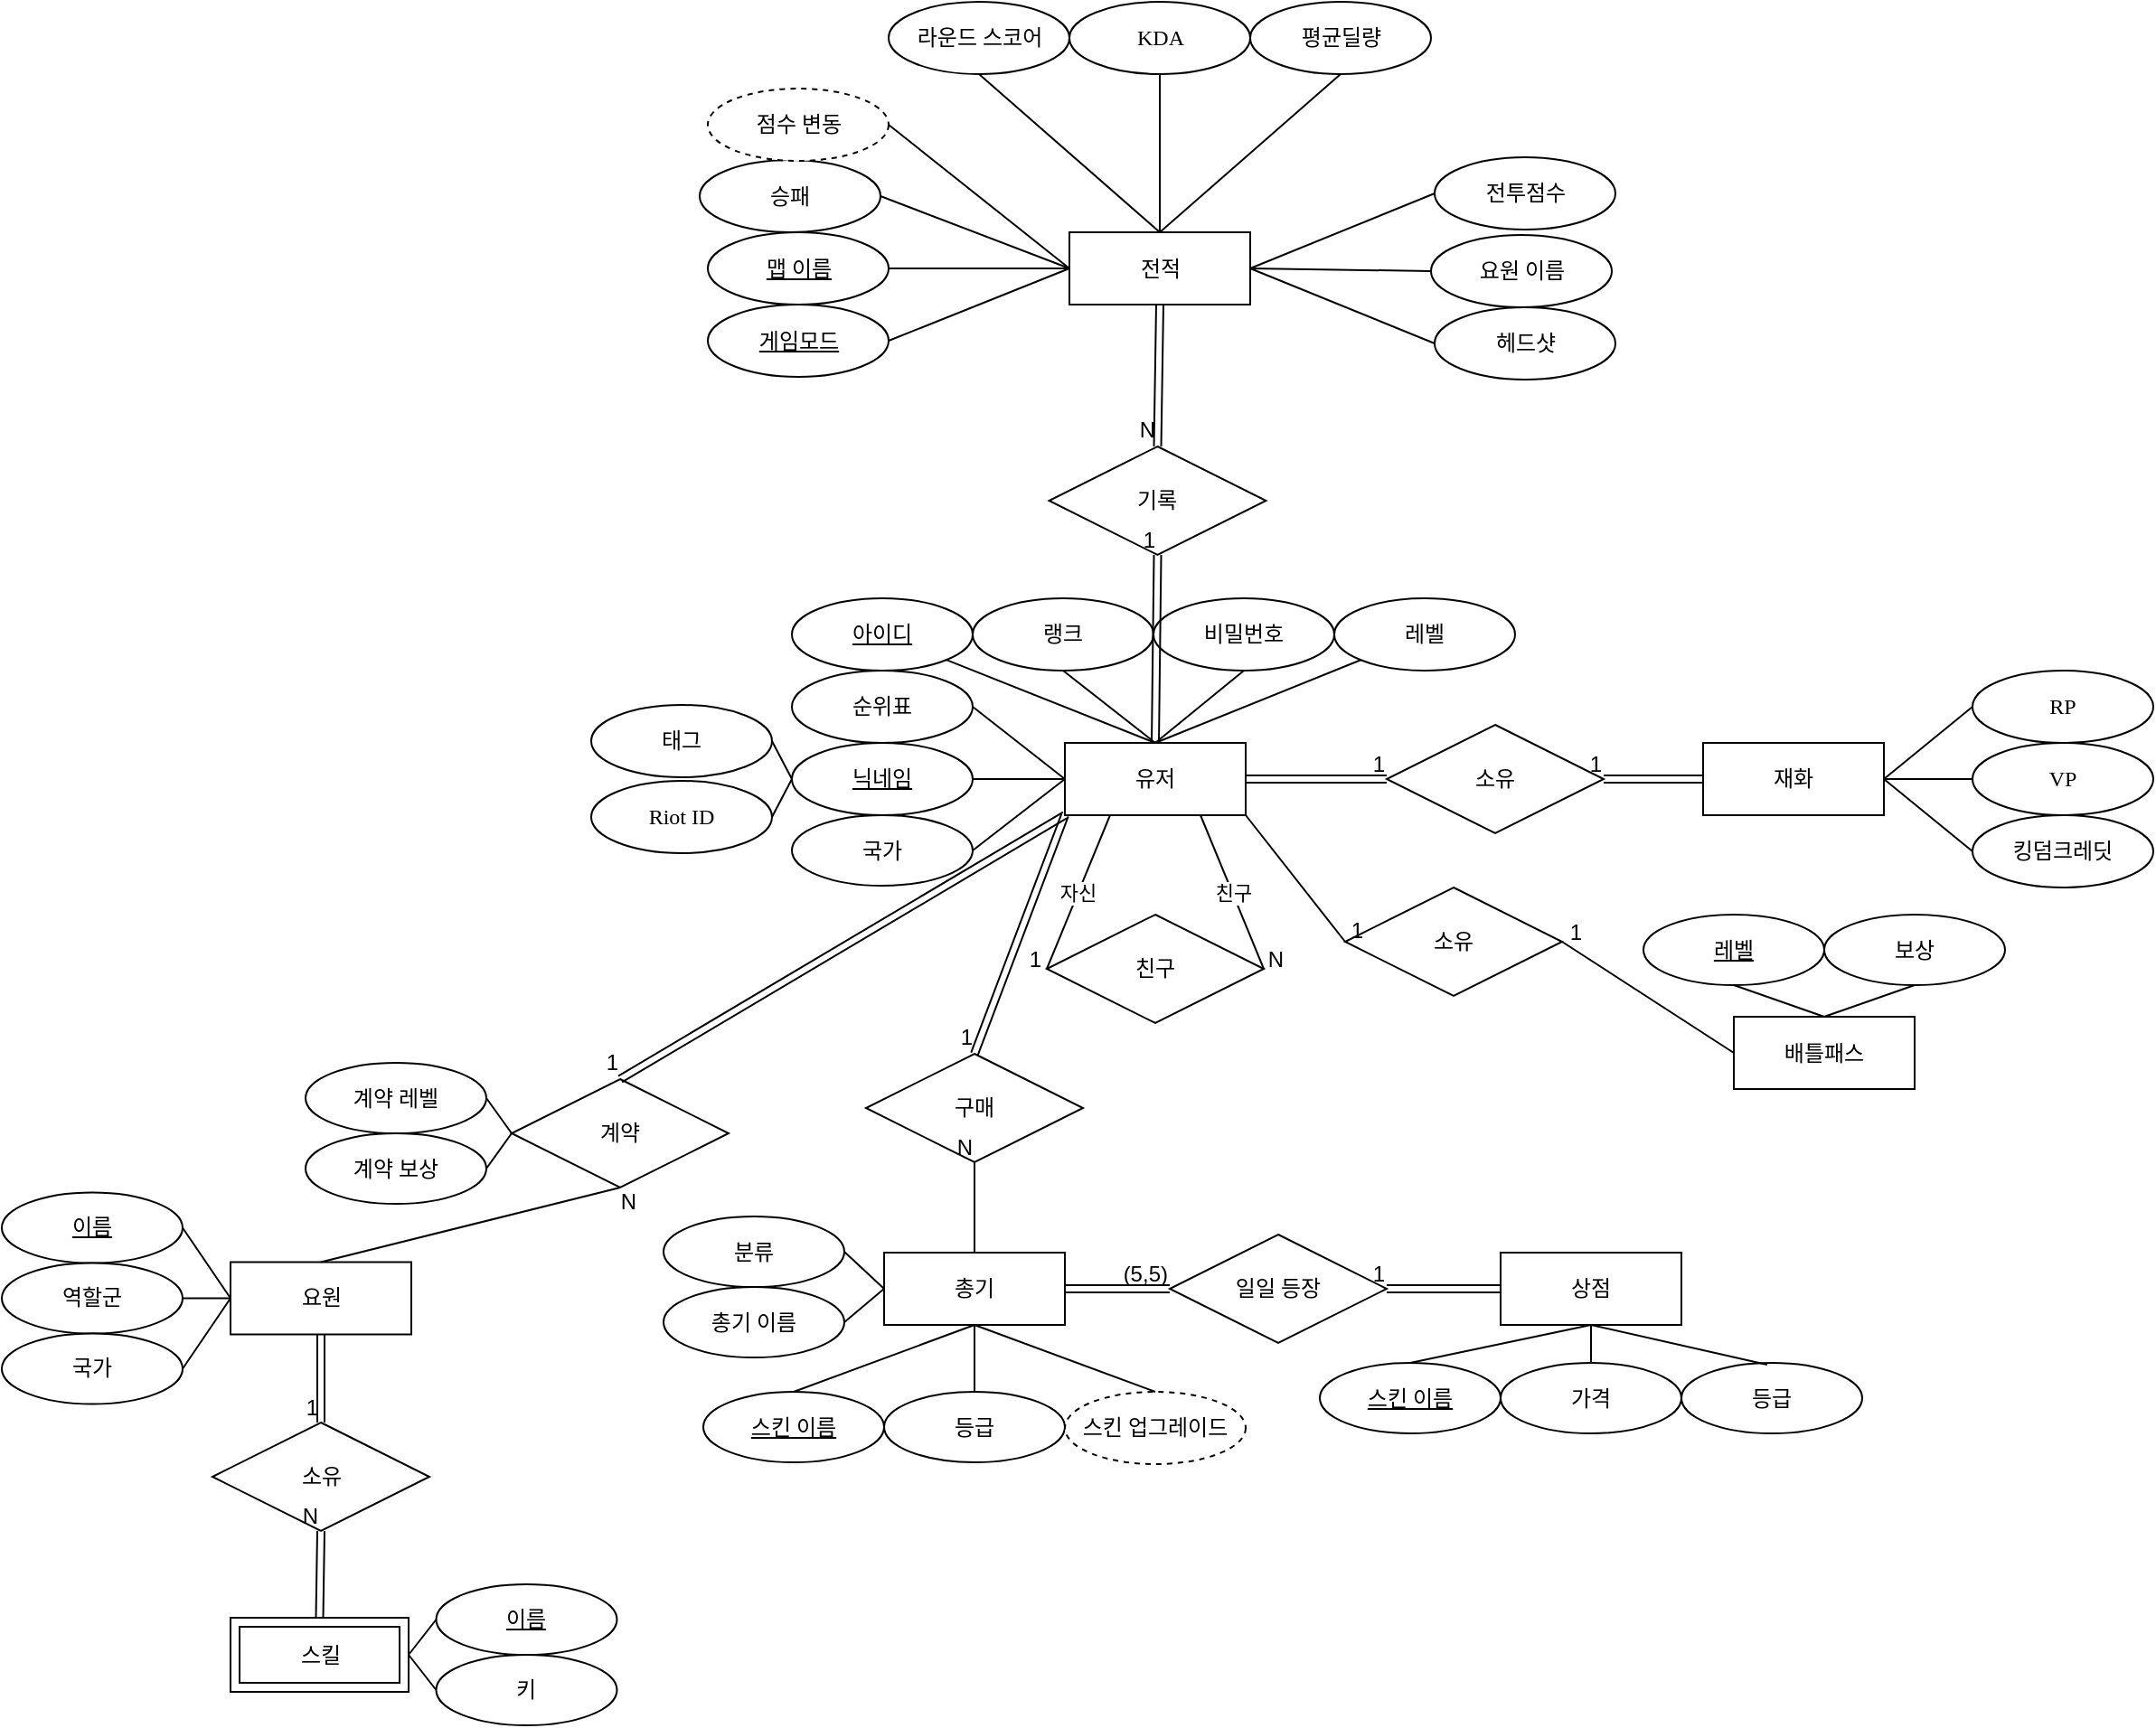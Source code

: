 <mxfile version="22.1.2" type="device">
  <diagram name="페이지-1" id="zk05ZA-Zpk7I3EBPABIb">
    <mxGraphModel dx="3019" dy="1814" grid="0" gridSize="10" guides="1" tooltips="1" connect="1" arrows="1" fold="1" page="0" pageScale="1" pageWidth="827" pageHeight="1169" math="0" shadow="0">
      <root>
        <mxCell id="0" />
        <mxCell id="1" parent="0" />
        <mxCell id="zfU9MCePH3HxPhG9rOXk-5" value="유저" style="whiteSpace=wrap;html=1;align=center;fontFamily=Lucida Console;" parent="1" vertex="1">
          <mxGeometry x="82" y="-219" width="100" height="40" as="geometry" />
        </mxCell>
        <mxCell id="zfU9MCePH3HxPhG9rOXk-11" value="아이디" style="ellipse;whiteSpace=wrap;html=1;align=center;fontFamily=Lucida Console;fontStyle=4" parent="1" vertex="1">
          <mxGeometry x="-69" y="-299" width="100" height="40" as="geometry" />
        </mxCell>
        <mxCell id="zfU9MCePH3HxPhG9rOXk-12" value="랭크" style="ellipse;whiteSpace=wrap;html=1;align=center;fontFamily=Lucida Console;" parent="1" vertex="1">
          <mxGeometry x="31" y="-299" width="100" height="40" as="geometry" />
        </mxCell>
        <mxCell id="zfU9MCePH3HxPhG9rOXk-13" value="비밀번호" style="ellipse;whiteSpace=wrap;html=1;align=center;fontFamily=Lucida Console;" parent="1" vertex="1">
          <mxGeometry x="131" y="-299" width="100" height="40" as="geometry" />
        </mxCell>
        <mxCell id="zfU9MCePH3HxPhG9rOXk-14" value="국가" style="ellipse;whiteSpace=wrap;html=1;align=center;fontFamily=Lucida Console;" parent="1" vertex="1">
          <mxGeometry x="-69" y="-179" width="100" height="39" as="geometry" />
        </mxCell>
        <mxCell id="zfU9MCePH3HxPhG9rOXk-15" value="태그" style="ellipse;whiteSpace=wrap;html=1;align=center;fontFamily=Lucida Console;" parent="1" vertex="1">
          <mxGeometry x="-180" y="-240" width="100" height="40" as="geometry" />
        </mxCell>
        <mxCell id="zfU9MCePH3HxPhG9rOXk-16" value="" style="endArrow=none;html=1;rounded=0;exitX=1;exitY=0.5;exitDx=0;exitDy=0;fontFamily=Lucida Console;entryX=0;entryY=0.5;entryDx=0;entryDy=0;" parent="1" source="zfU9MCePH3HxPhG9rOXk-15" target="jXAkW_2xVDJ44Bb2fnIR-35" edge="1">
          <mxGeometry relative="1" as="geometry">
            <mxPoint x="-242" y="-6" as="sourcePoint" />
            <mxPoint x="-69" y="-199" as="targetPoint" />
          </mxGeometry>
        </mxCell>
        <mxCell id="zfU9MCePH3HxPhG9rOXk-17" value="" style="endArrow=none;html=1;rounded=0;entryX=0;entryY=0.5;entryDx=0;entryDy=0;exitX=1;exitY=0.5;exitDx=0;exitDy=0;fontFamily=Lucida Console;" parent="1" source="zfU9MCePH3HxPhG9rOXk-36" target="jXAkW_2xVDJ44Bb2fnIR-35" edge="1">
          <mxGeometry relative="1" as="geometry">
            <mxPoint x="-179" y="-111" as="sourcePoint" />
            <mxPoint x="-69" y="-199" as="targetPoint" />
          </mxGeometry>
        </mxCell>
        <mxCell id="zfU9MCePH3HxPhG9rOXk-18" value="" style="endArrow=none;html=1;rounded=0;entryX=0.5;entryY=0;entryDx=0;entryDy=0;fontFamily=Lucida Console;" parent="1" source="zfU9MCePH3HxPhG9rOXk-11" target="zfU9MCePH3HxPhG9rOXk-5" edge="1">
          <mxGeometry relative="1" as="geometry">
            <mxPoint x="-51" y="-206" as="sourcePoint" />
            <mxPoint x="151" y="-171" as="targetPoint" />
          </mxGeometry>
        </mxCell>
        <mxCell id="zfU9MCePH3HxPhG9rOXk-19" value="" style="endArrow=none;html=1;rounded=0;exitX=0.5;exitY=0;exitDx=0;exitDy=0;fontFamily=Lucida Console;entryX=0.5;entryY=1;entryDx=0;entryDy=0;" parent="1" source="zfU9MCePH3HxPhG9rOXk-5" target="zfU9MCePH3HxPhG9rOXk-12" edge="1">
          <mxGeometry relative="1" as="geometry">
            <mxPoint x="-41" y="-196" as="sourcePoint" />
            <mxPoint x="161" y="-161" as="targetPoint" />
          </mxGeometry>
        </mxCell>
        <mxCell id="zfU9MCePH3HxPhG9rOXk-20" value="" style="endArrow=none;html=1;rounded=0;entryX=0.5;entryY=1;entryDx=0;entryDy=0;exitX=0.5;exitY=0;exitDx=0;exitDy=0;fontFamily=Lucida Console;" parent="1" source="zfU9MCePH3HxPhG9rOXk-5" target="zfU9MCePH3HxPhG9rOXk-13" edge="1">
          <mxGeometry relative="1" as="geometry">
            <mxPoint x="141" y="-181" as="sourcePoint" />
            <mxPoint x="241" y="-216" as="targetPoint" />
          </mxGeometry>
        </mxCell>
        <mxCell id="zfU9MCePH3HxPhG9rOXk-21" value="" style="endArrow=none;html=1;rounded=0;entryX=1;entryY=0.5;entryDx=0;entryDy=0;exitX=0;exitY=0.5;exitDx=0;exitDy=0;fontFamily=Lucida Console;" parent="1" source="zfU9MCePH3HxPhG9rOXk-5" target="zfU9MCePH3HxPhG9rOXk-14" edge="1">
          <mxGeometry relative="1" as="geometry">
            <mxPoint x="141" y="-181" as="sourcePoint" />
            <mxPoint x="341" y="-216" as="targetPoint" />
          </mxGeometry>
        </mxCell>
        <mxCell id="zfU9MCePH3HxPhG9rOXk-22" value="순위표" style="ellipse;whiteSpace=wrap;html=1;align=center;fontFamily=Lucida Console;" parent="1" vertex="1">
          <mxGeometry x="-69" y="-259" width="100" height="40" as="geometry" />
        </mxCell>
        <mxCell id="zfU9MCePH3HxPhG9rOXk-23" value="" style="endArrow=none;html=1;rounded=0;entryX=0;entryY=0.5;entryDx=0;entryDy=0;exitX=1;exitY=0.5;exitDx=0;exitDy=0;fontFamily=Lucida Console;" parent="1" source="zfU9MCePH3HxPhG9rOXk-22" target="zfU9MCePH3HxPhG9rOXk-5" edge="1">
          <mxGeometry relative="1" as="geometry">
            <mxPoint x="-61" y="-216" as="sourcePoint" />
            <mxPoint x="141" y="-181" as="targetPoint" />
          </mxGeometry>
        </mxCell>
        <mxCell id="zfU9MCePH3HxPhG9rOXk-24" value="상점" style="whiteSpace=wrap;html=1;align=center;fontFamily=Lucida Console;" parent="1" vertex="1">
          <mxGeometry x="323" y="63" width="100" height="40" as="geometry" />
        </mxCell>
        <mxCell id="zfU9MCePH3HxPhG9rOXk-29" value="전적" style="whiteSpace=wrap;html=1;align=center;fontFamily=Lucida Console;" parent="1" vertex="1">
          <mxGeometry x="84.5" y="-501.5" width="100" height="40" as="geometry" />
        </mxCell>
        <mxCell id="zfU9MCePH3HxPhG9rOXk-36" value="Riot ID" style="ellipse;whiteSpace=wrap;html=1;align=center;fontFamily=Lucida Console;" parent="1" vertex="1">
          <mxGeometry x="-180" y="-198" width="100" height="40" as="geometry" />
        </mxCell>
        <mxCell id="zfU9MCePH3HxPhG9rOXk-67" value="" style="endArrow=none;html=1;rounded=0;fontFamily=Lucida Console;exitX=1;exitY=0.5;exitDx=0;exitDy=0;entryX=0;entryY=0.5;entryDx=0;entryDy=0;" parent="1" source="zfU9MCePH3HxPhG9rOXk-71" target="zfU9MCePH3HxPhG9rOXk-93" edge="1">
          <mxGeometry relative="1" as="geometry">
            <mxPoint x="-17" y="157" as="sourcePoint" />
            <mxPoint x="29" y="77" as="targetPoint" />
          </mxGeometry>
        </mxCell>
        <mxCell id="zfU9MCePH3HxPhG9rOXk-69" value="" style="endArrow=none;html=1;rounded=0;fontFamily=Lucida Console;exitX=0.5;exitY=0;exitDx=0;exitDy=0;entryX=0.5;entryY=1;entryDx=0;entryDy=0;" parent="1" source="jXAkW_2xVDJ44Bb2fnIR-57" target="zfU9MCePH3HxPhG9rOXk-93" edge="1">
          <mxGeometry relative="1" as="geometry">
            <mxPoint x="132" y="116.0" as="sourcePoint" />
            <mxPoint x="41" y="78" as="targetPoint" />
          </mxGeometry>
        </mxCell>
        <mxCell id="zfU9MCePH3HxPhG9rOXk-71" value="총기 이름" style="ellipse;whiteSpace=wrap;html=1;align=center;fontFamily=Lucida Console;" parent="1" vertex="1">
          <mxGeometry x="-140" y="82" width="100" height="39" as="geometry" />
        </mxCell>
        <mxCell id="zfU9MCePH3HxPhG9rOXk-77" value="분류" style="ellipse;whiteSpace=wrap;html=1;align=center;fontFamily=Lucida Console;" parent="1" vertex="1">
          <mxGeometry x="-140" y="43" width="100" height="39" as="geometry" />
        </mxCell>
        <mxCell id="zfU9MCePH3HxPhG9rOXk-78" value="" style="endArrow=none;html=1;rounded=0;fontFamily=Lucida Console;exitX=1;exitY=0.5;exitDx=0;exitDy=0;entryX=0;entryY=0.5;entryDx=0;entryDy=0;" parent="1" source="zfU9MCePH3HxPhG9rOXk-77" target="zfU9MCePH3HxPhG9rOXk-93" edge="1">
          <mxGeometry relative="1" as="geometry">
            <mxPoint x="-7" y="168" as="sourcePoint" />
            <mxPoint x="15" y="81" as="targetPoint" />
          </mxGeometry>
        </mxCell>
        <mxCell id="zfU9MCePH3HxPhG9rOXk-79" value="이름" style="ellipse;whiteSpace=wrap;html=1;align=center;fontFamily=Lucida Console;fontStyle=4" parent="1" vertex="1">
          <mxGeometry x="-506" y="29.75" width="100" height="39" as="geometry" />
        </mxCell>
        <mxCell id="zfU9MCePH3HxPhG9rOXk-80" value="역할군" style="ellipse;whiteSpace=wrap;html=1;align=center;fontFamily=Lucida Console;" parent="1" vertex="1">
          <mxGeometry x="-506" y="68.75" width="100" height="39" as="geometry" />
        </mxCell>
        <mxCell id="zfU9MCePH3HxPhG9rOXk-82" value="국가" style="ellipse;whiteSpace=wrap;html=1;align=center;fontFamily=Lucida Console;" parent="1" vertex="1">
          <mxGeometry x="-506" y="107.75" width="100" height="39" as="geometry" />
        </mxCell>
        <mxCell id="zfU9MCePH3HxPhG9rOXk-84" value="계약 레벨" style="ellipse;whiteSpace=wrap;html=1;align=center;fontFamily=Lucida Console;" parent="1" vertex="1">
          <mxGeometry x="-338" y="-42" width="100" height="39" as="geometry" />
        </mxCell>
        <mxCell id="zfU9MCePH3HxPhG9rOXk-85" value="" style="endArrow=none;html=1;rounded=0;entryX=0;entryY=0.5;entryDx=0;entryDy=0;fontFamily=Lucida Console;exitX=1;exitY=0.5;exitDx=0;exitDy=0;" parent="1" source="zfU9MCePH3HxPhG9rOXk-79" target="zfU9MCePH3HxPhG9rOXk-91" edge="1">
          <mxGeometry relative="1" as="geometry">
            <mxPoint x="-319.5" y="80.25" as="sourcePoint" />
            <mxPoint x="-379.5" y="89.75" as="targetPoint" />
          </mxGeometry>
        </mxCell>
        <mxCell id="zfU9MCePH3HxPhG9rOXk-86" value="" style="endArrow=none;html=1;rounded=0;entryX=0;entryY=0.5;entryDx=0;entryDy=0;fontFamily=Lucida Console;exitX=1;exitY=0.5;exitDx=0;exitDy=0;" parent="1" source="zfU9MCePH3HxPhG9rOXk-80" target="zfU9MCePH3HxPhG9rOXk-91" edge="1">
          <mxGeometry relative="1" as="geometry">
            <mxPoint x="-399.5" y="50.25" as="sourcePoint" />
            <mxPoint x="-379.5" y="89.75" as="targetPoint" />
          </mxGeometry>
        </mxCell>
        <mxCell id="zfU9MCePH3HxPhG9rOXk-87" value="" style="endArrow=none;html=1;rounded=0;entryX=0;entryY=0.5;entryDx=0;entryDy=0;fontFamily=Lucida Console;exitX=1;exitY=0.5;exitDx=0;exitDy=0;" parent="1" source="zfU9MCePH3HxPhG9rOXk-82" target="zfU9MCePH3HxPhG9rOXk-91" edge="1">
          <mxGeometry relative="1" as="geometry">
            <mxPoint x="-399.5" y="89.25" as="sourcePoint" />
            <mxPoint x="-379.5" y="89.75" as="targetPoint" />
          </mxGeometry>
        </mxCell>
        <mxCell id="zfU9MCePH3HxPhG9rOXk-89" value="" style="endArrow=none;html=1;rounded=0;entryX=0;entryY=0.5;entryDx=0;entryDy=0;fontFamily=Lucida Console;exitX=1;exitY=0.5;exitDx=0;exitDy=0;" parent="1" source="zfU9MCePH3HxPhG9rOXk-84" target="jXAkW_2xVDJ44Bb2fnIR-77" edge="1">
          <mxGeometry relative="1" as="geometry">
            <mxPoint x="-399.5" y="170.25" as="sourcePoint" />
            <mxPoint x="-379.5" y="89.75" as="targetPoint" />
          </mxGeometry>
        </mxCell>
        <mxCell id="zfU9MCePH3HxPhG9rOXk-91" value="요원" style="whiteSpace=wrap;html=1;align=center;fontFamily=Lucida Console;" parent="1" vertex="1">
          <mxGeometry x="-379.5" y="68.25" width="100" height="40" as="geometry" />
        </mxCell>
        <mxCell id="zfU9MCePH3HxPhG9rOXk-93" value="총기" style="whiteSpace=wrap;html=1;align=center;fontFamily=Lucida Console;" parent="1" vertex="1">
          <mxGeometry x="-18" y="63" width="100" height="40" as="geometry" />
        </mxCell>
        <mxCell id="zfU9MCePH3HxPhG9rOXk-97" value="이름" style="ellipse;whiteSpace=wrap;html=1;align=center;fontFamily=Lucida Console;fontStyle=4" parent="1" vertex="1">
          <mxGeometry x="-265.75" y="246.5" width="100" height="39" as="geometry" />
        </mxCell>
        <mxCell id="zfU9MCePH3HxPhG9rOXk-98" value="" style="endArrow=none;html=1;rounded=0;exitX=0;exitY=0.5;exitDx=0;exitDy=0;entryX=1;entryY=0.5;entryDx=0;entryDy=0;fontFamily=Lucida Console;" parent="1" source="zfU9MCePH3HxPhG9rOXk-97" target="Xdp_IgrIVRiHIG9fT5Yi-2" edge="1">
          <mxGeometry relative="1" as="geometry">
            <mxPoint x="-245.31" y="-149.5" as="sourcePoint" />
            <mxPoint x="17.69" y="61.5" as="targetPoint" />
          </mxGeometry>
        </mxCell>
        <mxCell id="zfU9MCePH3HxPhG9rOXk-99" value="키" style="ellipse;whiteSpace=wrap;html=1;align=center;fontFamily=Lucida Console;" parent="1" vertex="1">
          <mxGeometry x="-265.75" y="285.5" width="100" height="39" as="geometry" />
        </mxCell>
        <mxCell id="zfU9MCePH3HxPhG9rOXk-100" value="" style="endArrow=none;html=1;rounded=0;exitX=0;exitY=0.5;exitDx=0;exitDy=0;entryX=1;entryY=0.5;entryDx=0;entryDy=0;fontFamily=Lucida Console;" parent="1" source="zfU9MCePH3HxPhG9rOXk-99" target="Xdp_IgrIVRiHIG9fT5Yi-2" edge="1">
          <mxGeometry relative="1" as="geometry">
            <mxPoint x="48.69" y="23.5" as="sourcePoint" />
            <mxPoint x="17.69" y="61.5" as="targetPoint" />
          </mxGeometry>
        </mxCell>
        <mxCell id="zfU9MCePH3HxPhG9rOXk-102" value="레벨" style="ellipse;whiteSpace=wrap;html=1;align=center;fontFamily=Lucida Console;" parent="1" vertex="1">
          <mxGeometry x="231" y="-299" width="100" height="40" as="geometry" />
        </mxCell>
        <mxCell id="zfU9MCePH3HxPhG9rOXk-103" value="" style="endArrow=none;html=1;rounded=0;entryX=0;entryY=1;entryDx=0;entryDy=0;exitX=0.5;exitY=0;exitDx=0;exitDy=0;fontFamily=Lucida Console;" parent="1" source="zfU9MCePH3HxPhG9rOXk-5" target="zfU9MCePH3HxPhG9rOXk-102" edge="1">
          <mxGeometry relative="1" as="geometry">
            <mxPoint x="141" y="-181" as="sourcePoint" />
            <mxPoint x="441" y="-216" as="targetPoint" />
          </mxGeometry>
        </mxCell>
        <mxCell id="Xdp_IgrIVRiHIG9fT5Yi-2" value="스킬" style="shape=ext;margin=3;double=1;whiteSpace=wrap;html=1;align=center;fontFamily=Lucida Console;" parent="1" vertex="1">
          <mxGeometry x="-379.5" y="265" width="98.5" height="41" as="geometry" />
        </mxCell>
        <mxCell id="Xdp_IgrIVRiHIG9fT5Yi-5" value="친구" style="shape=rhombus;perimeter=rhombusPerimeter;whiteSpace=wrap;html=1;align=center;fontFamily=Lucida Console;" parent="1" vertex="1">
          <mxGeometry x="72" y="-124" width="120" height="60" as="geometry" />
        </mxCell>
        <mxCell id="Xdp_IgrIVRiHIG9fT5Yi-6" value="자신" style="endArrow=none;html=1;rounded=0;entryX=0;entryY=0.5;entryDx=0;entryDy=0;exitX=0.25;exitY=1;exitDx=0;exitDy=0;" parent="1" source="zfU9MCePH3HxPhG9rOXk-5" target="Xdp_IgrIVRiHIG9fT5Yi-5" edge="1">
          <mxGeometry relative="1" as="geometry">
            <mxPoint x="-112" y="-187" as="sourcePoint" />
            <mxPoint x="48" y="-187" as="targetPoint" />
          </mxGeometry>
        </mxCell>
        <mxCell id="Xdp_IgrIVRiHIG9fT5Yi-7" value="1" style="resizable=0;html=1;whiteSpace=wrap;align=right;verticalAlign=bottom;" parent="Xdp_IgrIVRiHIG9fT5Yi-6" connectable="0" vertex="1">
          <mxGeometry x="1" relative="1" as="geometry">
            <mxPoint x="-1" y="3" as="offset" />
          </mxGeometry>
        </mxCell>
        <mxCell id="Xdp_IgrIVRiHIG9fT5Yi-8" value="친구" style="endArrow=none;html=1;rounded=0;exitX=0.75;exitY=1;exitDx=0;exitDy=0;entryX=1;entryY=0.5;entryDx=0;entryDy=0;" parent="1" source="zfU9MCePH3HxPhG9rOXk-5" target="Xdp_IgrIVRiHIG9fT5Yi-5" edge="1">
          <mxGeometry relative="1" as="geometry">
            <mxPoint x="-114" y="-134" as="sourcePoint" />
            <mxPoint x="46" y="-134" as="targetPoint" />
          </mxGeometry>
        </mxCell>
        <mxCell id="Xdp_IgrIVRiHIG9fT5Yi-9" value="N" style="resizable=0;html=1;whiteSpace=wrap;align=right;verticalAlign=bottom;" parent="Xdp_IgrIVRiHIG9fT5Yi-8" connectable="0" vertex="1">
          <mxGeometry x="1" relative="1" as="geometry">
            <mxPoint x="12" y="3" as="offset" />
          </mxGeometry>
        </mxCell>
        <mxCell id="Xdp_IgrIVRiHIG9fT5Yi-10" value="RP" style="ellipse;whiteSpace=wrap;html=1;align=center;fontFamily=Lucida Console;" parent="1" vertex="1">
          <mxGeometry x="584" y="-259" width="100" height="40" as="geometry" />
        </mxCell>
        <mxCell id="Xdp_IgrIVRiHIG9fT5Yi-11" value="VP" style="ellipse;whiteSpace=wrap;html=1;align=center;fontFamily=Lucida Console;" parent="1" vertex="1">
          <mxGeometry x="584" y="-219" width="100" height="40" as="geometry" />
        </mxCell>
        <mxCell id="Xdp_IgrIVRiHIG9fT5Yi-12" value="킹덤크레딧" style="ellipse;whiteSpace=wrap;html=1;align=center;fontFamily=Lucida Console;" parent="1" vertex="1">
          <mxGeometry x="584" y="-179" width="100" height="40" as="geometry" />
        </mxCell>
        <mxCell id="Xdp_IgrIVRiHIG9fT5Yi-13" value="" style="endArrow=none;html=1;rounded=0;entryX=0;entryY=0.5;entryDx=0;entryDy=0;fontFamily=Lucida Console;exitX=1;exitY=0.5;exitDx=0;exitDy=0;" parent="1" source="jXAkW_2xVDJ44Bb2fnIR-71" target="Xdp_IgrIVRiHIG9fT5Yi-10" edge="1">
          <mxGeometry relative="1" as="geometry">
            <mxPoint x="531" y="-199" as="sourcePoint" />
            <mxPoint x="794" y="-216" as="targetPoint" />
          </mxGeometry>
        </mxCell>
        <mxCell id="Xdp_IgrIVRiHIG9fT5Yi-14" value="" style="endArrow=none;html=1;rounded=0;entryX=0;entryY=0.5;entryDx=0;entryDy=0;fontFamily=Lucida Console;exitX=1;exitY=0.5;exitDx=0;exitDy=0;" parent="1" source="jXAkW_2xVDJ44Bb2fnIR-71" target="Xdp_IgrIVRiHIG9fT5Yi-11" edge="1">
          <mxGeometry relative="1" as="geometry">
            <mxPoint x="535" y="-199" as="sourcePoint" />
            <mxPoint x="578" y="-199" as="targetPoint" />
          </mxGeometry>
        </mxCell>
        <mxCell id="Xdp_IgrIVRiHIG9fT5Yi-15" value="" style="endArrow=none;html=1;rounded=0;entryX=0;entryY=0.5;entryDx=0;entryDy=0;fontFamily=Lucida Console;exitX=1;exitY=0.5;exitDx=0;exitDy=0;" parent="1" source="jXAkW_2xVDJ44Bb2fnIR-71" target="Xdp_IgrIVRiHIG9fT5Yi-12" edge="1">
          <mxGeometry relative="1" as="geometry">
            <mxPoint x="535" y="-199" as="sourcePoint" />
            <mxPoint x="578" y="-159" as="targetPoint" />
          </mxGeometry>
        </mxCell>
        <mxCell id="jXAkW_2xVDJ44Bb2fnIR-7" value="게임모드" style="ellipse;whiteSpace=wrap;html=1;align=center;fontFamily=Lucida Console;fontStyle=4" parent="1" vertex="1">
          <mxGeometry x="-115.5" y="-461.5" width="100" height="40" as="geometry" />
        </mxCell>
        <mxCell id="jXAkW_2xVDJ44Bb2fnIR-14" value="맵 이름" style="ellipse;whiteSpace=wrap;html=1;align=center;fontFamily=Lucida Console;fontStyle=4" parent="1" vertex="1">
          <mxGeometry x="-115.5" y="-501.5" width="100" height="40" as="geometry" />
        </mxCell>
        <mxCell id="jXAkW_2xVDJ44Bb2fnIR-15" value="" style="endArrow=none;html=1;rounded=0;entryX=0;entryY=0.5;entryDx=0;entryDy=0;exitX=1;exitY=0.5;exitDx=0;exitDy=0;" parent="1" source="jXAkW_2xVDJ44Bb2fnIR-14" target="zfU9MCePH3HxPhG9rOXk-29" edge="1">
          <mxGeometry width="50" height="50" relative="1" as="geometry">
            <mxPoint x="-498.5" y="-438.5" as="sourcePoint" />
            <mxPoint x="-448.5" y="-488.5" as="targetPoint" />
          </mxGeometry>
        </mxCell>
        <mxCell id="jXAkW_2xVDJ44Bb2fnIR-16" value="" style="endArrow=none;html=1;rounded=0;entryX=0;entryY=0.5;entryDx=0;entryDy=0;exitX=1;exitY=0.5;exitDx=0;exitDy=0;" parent="1" source="jXAkW_2xVDJ44Bb2fnIR-7" target="zfU9MCePH3HxPhG9rOXk-29" edge="1">
          <mxGeometry width="50" height="50" relative="1" as="geometry">
            <mxPoint x="-367.5" y="-407.5" as="sourcePoint" />
            <mxPoint x="-260.5" y="-428.5" as="targetPoint" />
          </mxGeometry>
        </mxCell>
        <mxCell id="jXAkW_2xVDJ44Bb2fnIR-18" value="" style="endArrow=none;html=1;rounded=0;exitX=0.5;exitY=1;exitDx=0;exitDy=0;entryX=0.5;entryY=0;entryDx=0;entryDy=0;" parent="1" source="jXAkW_2xVDJ44Bb2fnIR-21" target="zfU9MCePH3HxPhG9rOXk-29" edge="1">
          <mxGeometry width="50" height="50" relative="1" as="geometry">
            <mxPoint x="-215.5" y="-409.5" as="sourcePoint" />
            <mxPoint x="105.25" y="-532" as="targetPoint" />
          </mxGeometry>
        </mxCell>
        <mxCell id="jXAkW_2xVDJ44Bb2fnIR-21" value="라운드 스코어" style="ellipse;whiteSpace=wrap;html=1;align=center;fontFamily=Lucida Console;" parent="1" vertex="1">
          <mxGeometry x="-15.5" y="-629" width="100" height="40" as="geometry" />
        </mxCell>
        <mxCell id="jXAkW_2xVDJ44Bb2fnIR-22" value="" style="endArrow=none;html=1;rounded=0;entryX=0.5;entryY=0;entryDx=0;entryDy=0;exitX=0.5;exitY=1;exitDx=0;exitDy=0;" parent="1" source="jXAkW_2xVDJ44Bb2fnIR-23" target="zfU9MCePH3HxPhG9rOXk-29" edge="1">
          <mxGeometry width="50" height="50" relative="1" as="geometry">
            <mxPoint x="-147.5" y="-417.5" as="sourcePoint" />
            <mxPoint x="-260.5" y="-428.5" as="targetPoint" />
          </mxGeometry>
        </mxCell>
        <mxCell id="jXAkW_2xVDJ44Bb2fnIR-23" value="KDA" style="ellipse;whiteSpace=wrap;html=1;align=center;fontFamily=Lucida Console;" parent="1" vertex="1">
          <mxGeometry x="84.5" y="-629" width="100" height="40" as="geometry" />
        </mxCell>
        <mxCell id="jXAkW_2xVDJ44Bb2fnIR-24" value="평균딜량" style="ellipse;whiteSpace=wrap;html=1;align=center;fontFamily=Lucida Console;" parent="1" vertex="1">
          <mxGeometry x="184.5" y="-629" width="100" height="40" as="geometry" />
        </mxCell>
        <mxCell id="jXAkW_2xVDJ44Bb2fnIR-25" value="" style="endArrow=none;html=1;rounded=0;entryX=0.5;entryY=0;entryDx=0;entryDy=0;exitX=0.5;exitY=1;exitDx=0;exitDy=0;" parent="1" source="jXAkW_2xVDJ44Bb2fnIR-24" target="zfU9MCePH3HxPhG9rOXk-29" edge="1">
          <mxGeometry width="50" height="50" relative="1" as="geometry">
            <mxPoint x="-99.5" y="-407.5" as="sourcePoint" />
            <mxPoint x="-260.5" y="-428.5" as="targetPoint" />
          </mxGeometry>
        </mxCell>
        <mxCell id="jXAkW_2xVDJ44Bb2fnIR-26" value="" style="endArrow=none;html=1;rounded=0;entryX=1;entryY=0.5;entryDx=0;entryDy=0;exitX=0;exitY=0.5;exitDx=0;exitDy=0;" parent="1" source="jXAkW_2xVDJ44Bb2fnIR-27" target="zfU9MCePH3HxPhG9rOXk-29" edge="1">
          <mxGeometry width="50" height="50" relative="1" as="geometry">
            <mxPoint x="-39.5" y="-425.5" as="sourcePoint" />
            <mxPoint x="-260.5" y="-428.5" as="targetPoint" />
          </mxGeometry>
        </mxCell>
        <mxCell id="jXAkW_2xVDJ44Bb2fnIR-27" value="헤드샷" style="ellipse;whiteSpace=wrap;html=1;align=center;fontFamily=Lucida Console;" parent="1" vertex="1">
          <mxGeometry x="286.5" y="-460" width="100" height="40" as="geometry" />
        </mxCell>
        <mxCell id="jXAkW_2xVDJ44Bb2fnIR-28" value="승패" style="ellipse;whiteSpace=wrap;html=1;align=center;fontFamily=Lucida Console;" parent="1" vertex="1">
          <mxGeometry x="-120" y="-541.5" width="100" height="40" as="geometry" />
        </mxCell>
        <mxCell id="jXAkW_2xVDJ44Bb2fnIR-29" value="" style="endArrow=none;html=1;rounded=0;exitX=1;exitY=0.5;exitDx=0;exitDy=0;entryX=0;entryY=0.5;entryDx=0;entryDy=0;" parent="1" source="jXAkW_2xVDJ44Bb2fnIR-28" target="zfU9MCePH3HxPhG9rOXk-29" edge="1">
          <mxGeometry width="50" height="50" relative="1" as="geometry">
            <mxPoint x="-510.5" y="-409.5" as="sourcePoint" />
            <mxPoint x="-260.5" y="-428.5" as="targetPoint" />
          </mxGeometry>
        </mxCell>
        <mxCell id="jXAkW_2xVDJ44Bb2fnIR-30" value="스킨 이름" style="ellipse;whiteSpace=wrap;html=1;align=center;fontFamily=Lucida Console;fontStyle=4" parent="1" vertex="1">
          <mxGeometry x="223" y="124" width="100" height="39" as="geometry" />
        </mxCell>
        <mxCell id="jXAkW_2xVDJ44Bb2fnIR-31" value="" style="endArrow=none;html=1;rounded=0;entryX=0.5;entryY=1;entryDx=0;entryDy=0;exitX=0.5;exitY=0;exitDx=0;exitDy=0;" parent="1" source="jXAkW_2xVDJ44Bb2fnIR-30" target="zfU9MCePH3HxPhG9rOXk-24" edge="1">
          <mxGeometry width="50" height="50" relative="1" as="geometry">
            <mxPoint x="164" y="-30" as="sourcePoint" />
            <mxPoint x="214" y="-80" as="targetPoint" />
          </mxGeometry>
        </mxCell>
        <mxCell id="jXAkW_2xVDJ44Bb2fnIR-35" value="&lt;u style=&quot;font-family: Helvetica;&quot;&gt;닉네임&lt;/u&gt;" style="ellipse;whiteSpace=wrap;html=1;align=center;fontFamily=Lucida Console;" parent="1" vertex="1">
          <mxGeometry x="-69" y="-219" width="100" height="40" as="geometry" />
        </mxCell>
        <mxCell id="jXAkW_2xVDJ44Bb2fnIR-36" value="" style="endArrow=none;html=1;rounded=0;exitX=1;exitY=0.5;exitDx=0;exitDy=0;fontFamily=Lucida Console;entryX=0;entryY=0.5;entryDx=0;entryDy=0;" parent="1" source="jXAkW_2xVDJ44Bb2fnIR-35" target="zfU9MCePH3HxPhG9rOXk-5" edge="1">
          <mxGeometry relative="1" as="geometry">
            <mxPoint x="41" y="-229" as="sourcePoint" />
            <mxPoint x="65" y="-152" as="targetPoint" />
          </mxGeometry>
        </mxCell>
        <mxCell id="jXAkW_2xVDJ44Bb2fnIR-37" value="가격" style="ellipse;whiteSpace=wrap;html=1;align=center;fontFamily=Lucida Console;" parent="1" vertex="1">
          <mxGeometry x="323" y="124" width="100" height="39" as="geometry" />
        </mxCell>
        <mxCell id="jXAkW_2xVDJ44Bb2fnIR-38" value="등급" style="ellipse;whiteSpace=wrap;html=1;align=center;fontFamily=Lucida Console;" parent="1" vertex="1">
          <mxGeometry x="423" y="124" width="100" height="39" as="geometry" />
        </mxCell>
        <mxCell id="jXAkW_2xVDJ44Bb2fnIR-39" value="" style="endArrow=none;html=1;rounded=0;entryX=0.5;entryY=1;entryDx=0;entryDy=0;exitX=0.5;exitY=0;exitDx=0;exitDy=0;" parent="1" source="jXAkW_2xVDJ44Bb2fnIR-37" target="zfU9MCePH3HxPhG9rOXk-24" edge="1">
          <mxGeometry width="50" height="50" relative="1" as="geometry">
            <mxPoint x="263" y="134" as="sourcePoint" />
            <mxPoint x="383" y="113" as="targetPoint" />
          </mxGeometry>
        </mxCell>
        <mxCell id="jXAkW_2xVDJ44Bb2fnIR-40" value="" style="endArrow=none;html=1;rounded=0;exitX=0.474;exitY=0.026;exitDx=0;exitDy=0;entryX=0.5;entryY=1;entryDx=0;entryDy=0;exitPerimeter=0;" parent="1" source="jXAkW_2xVDJ44Bb2fnIR-38" target="zfU9MCePH3HxPhG9rOXk-24" edge="1">
          <mxGeometry width="50" height="50" relative="1" as="geometry">
            <mxPoint x="363" y="134" as="sourcePoint" />
            <mxPoint x="373" y="107" as="targetPoint" />
          </mxGeometry>
        </mxCell>
        <mxCell id="jXAkW_2xVDJ44Bb2fnIR-45" value="배틀패스" style="whiteSpace=wrap;html=1;align=center;fontFamily=Lucida Console;" parent="1" vertex="1">
          <mxGeometry x="452" y="-67.5" width="100" height="40" as="geometry" />
        </mxCell>
        <mxCell id="jXAkW_2xVDJ44Bb2fnIR-46" value="레벨" style="ellipse;whiteSpace=wrap;html=1;align=center;fontFamily=Lucida Console;fontStyle=4" parent="1" vertex="1">
          <mxGeometry x="402" y="-124" width="100" height="39" as="geometry" />
        </mxCell>
        <mxCell id="jXAkW_2xVDJ44Bb2fnIR-48" value="보상" style="ellipse;whiteSpace=wrap;html=1;align=center;fontFamily=Lucida Console;" parent="1" vertex="1">
          <mxGeometry x="502" y="-124" width="100" height="39" as="geometry" />
        </mxCell>
        <mxCell id="jXAkW_2xVDJ44Bb2fnIR-52" value="" style="endArrow=none;html=1;rounded=0;exitX=0.5;exitY=1;exitDx=0;exitDy=0;entryX=0.5;entryY=0;entryDx=0;entryDy=0;" parent="1" source="jXAkW_2xVDJ44Bb2fnIR-46" target="jXAkW_2xVDJ44Bb2fnIR-45" edge="1">
          <mxGeometry relative="1" as="geometry">
            <mxPoint x="368" y="-30.5" as="sourcePoint" />
            <mxPoint x="528" y="-30.5" as="targetPoint" />
          </mxGeometry>
        </mxCell>
        <mxCell id="jXAkW_2xVDJ44Bb2fnIR-53" value="" style="endArrow=none;html=1;rounded=0;exitX=0.5;exitY=1;exitDx=0;exitDy=0;entryX=0.5;entryY=0;entryDx=0;entryDy=0;" parent="1" source="jXAkW_2xVDJ44Bb2fnIR-48" target="jXAkW_2xVDJ44Bb2fnIR-45" edge="1">
          <mxGeometry relative="1" as="geometry">
            <mxPoint x="466" y="-6.5" as="sourcePoint" />
            <mxPoint x="512" y="-17.5" as="targetPoint" />
          </mxGeometry>
        </mxCell>
        <mxCell id="jXAkW_2xVDJ44Bb2fnIR-57" value="스킨 이름" style="ellipse;whiteSpace=wrap;html=1;align=center;fontFamily=Lucida Console;fontStyle=4" parent="1" vertex="1">
          <mxGeometry x="-118" y="140" width="100" height="39" as="geometry" />
        </mxCell>
        <mxCell id="jXAkW_2xVDJ44Bb2fnIR-62" value="점수 변동" style="ellipse;whiteSpace=wrap;html=1;align=center;dashed=1;fontFamily=Lucida Console;" parent="1" vertex="1">
          <mxGeometry x="-115.5" y="-581" width="100" height="40" as="geometry" />
        </mxCell>
        <mxCell id="jXAkW_2xVDJ44Bb2fnIR-63" value="" style="endArrow=none;html=1;rounded=0;exitX=1;exitY=0.5;exitDx=0;exitDy=0;entryX=0;entryY=0.5;entryDx=0;entryDy=0;" parent="1" source="jXAkW_2xVDJ44Bb2fnIR-62" target="zfU9MCePH3HxPhG9rOXk-29" edge="1">
          <mxGeometry width="50" height="50" relative="1" as="geometry">
            <mxPoint x="-60" y="-531.5" as="sourcePoint" />
            <mxPoint x="239" y="-549.5" as="targetPoint" />
          </mxGeometry>
        </mxCell>
        <mxCell id="jXAkW_2xVDJ44Bb2fnIR-64" value="요원 이름" style="ellipse;whiteSpace=wrap;html=1;align=center;fontFamily=Lucida Console;" parent="1" vertex="1">
          <mxGeometry x="284.5" y="-500" width="100" height="40" as="geometry" />
        </mxCell>
        <mxCell id="jXAkW_2xVDJ44Bb2fnIR-65" value="" style="endArrow=none;html=1;rounded=0;entryX=1;entryY=0.5;entryDx=0;entryDy=0;exitX=0;exitY=0.5;exitDx=0;exitDy=0;" parent="1" source="jXAkW_2xVDJ44Bb2fnIR-64" target="zfU9MCePH3HxPhG9rOXk-29" edge="1">
          <mxGeometry width="50" height="50" relative="1" as="geometry">
            <mxPoint x="38.5" y="-410.5" as="sourcePoint" />
            <mxPoint x="-260.5" y="-428.5" as="targetPoint" />
          </mxGeometry>
        </mxCell>
        <mxCell id="jXAkW_2xVDJ44Bb2fnIR-66" value="전투점수" style="ellipse;whiteSpace=wrap;html=1;align=center;fontFamily=Lucida Console;" parent="1" vertex="1">
          <mxGeometry x="286.5" y="-543" width="100" height="40" as="geometry" />
        </mxCell>
        <mxCell id="jXAkW_2xVDJ44Bb2fnIR-67" value="" style="endArrow=none;html=1;rounded=0;entryX=1;entryY=0.5;entryDx=0;entryDy=0;exitX=0;exitY=0.5;exitDx=0;exitDy=0;" parent="1" source="jXAkW_2xVDJ44Bb2fnIR-66" target="zfU9MCePH3HxPhG9rOXk-29" edge="1">
          <mxGeometry width="50" height="50" relative="1" as="geometry">
            <mxPoint x="138.5" y="-410.5" as="sourcePoint" />
            <mxPoint x="-260.5" y="-428.5" as="targetPoint" />
          </mxGeometry>
        </mxCell>
        <mxCell id="jXAkW_2xVDJ44Bb2fnIR-69" value="등급" style="ellipse;whiteSpace=wrap;html=1;align=center;fontFamily=Lucida Console;" parent="1" vertex="1">
          <mxGeometry x="-18" y="140" width="100" height="39" as="geometry" />
        </mxCell>
        <mxCell id="jXAkW_2xVDJ44Bb2fnIR-70" value="" style="endArrow=none;html=1;rounded=0;fontFamily=Lucida Console;exitX=0.5;exitY=0;exitDx=0;exitDy=0;entryX=0.5;entryY=1;entryDx=0;entryDy=0;" parent="1" source="jXAkW_2xVDJ44Bb2fnIR-69" target="zfU9MCePH3HxPhG9rOXk-93" edge="1">
          <mxGeometry relative="1" as="geometry">
            <mxPoint x="142" y="127" as="sourcePoint" />
            <mxPoint x="42" y="113" as="targetPoint" />
          </mxGeometry>
        </mxCell>
        <mxCell id="jXAkW_2xVDJ44Bb2fnIR-71" value="재화" style="whiteSpace=wrap;html=1;align=center;fontFamily=Lucida Console;" parent="1" vertex="1">
          <mxGeometry x="435" y="-219" width="100" height="40" as="geometry" />
        </mxCell>
        <mxCell id="jXAkW_2xVDJ44Bb2fnIR-72" value="스킨 업그레이드" style="ellipse;whiteSpace=wrap;html=1;align=center;dashed=1;fontFamily=Lucida Console;" parent="1" vertex="1">
          <mxGeometry x="82" y="140" width="100" height="40" as="geometry" />
        </mxCell>
        <mxCell id="jXAkW_2xVDJ44Bb2fnIR-73" value="" style="endArrow=none;html=1;rounded=0;fontFamily=Lucida Console;entryX=0.5;entryY=0;entryDx=0;entryDy=0;exitX=0.5;exitY=1;exitDx=0;exitDy=0;" parent="1" source="zfU9MCePH3HxPhG9rOXk-93" target="jXAkW_2xVDJ44Bb2fnIR-72" edge="1">
          <mxGeometry relative="1" as="geometry">
            <mxPoint x="225" y="180" as="sourcePoint" />
            <mxPoint x="42" y="113" as="targetPoint" />
          </mxGeometry>
        </mxCell>
        <mxCell id="jXAkW_2xVDJ44Bb2fnIR-74" value="소유" style="shape=rhombus;perimeter=rhombusPerimeter;whiteSpace=wrap;html=1;align=center;fontFamily=Lucida Console;" parent="1" vertex="1">
          <mxGeometry x="260" y="-229" width="120" height="60" as="geometry" />
        </mxCell>
        <mxCell id="jXAkW_2xVDJ44Bb2fnIR-77" value="계약" style="shape=rhombus;perimeter=rhombusPerimeter;whiteSpace=wrap;html=1;align=center;fontFamily=Lucida Console;" parent="1" vertex="1">
          <mxGeometry x="-224" y="-33" width="120" height="60" as="geometry" />
        </mxCell>
        <mxCell id="jXAkW_2xVDJ44Bb2fnIR-85" value="" style="endArrow=none;html=1;rounded=0;entryX=0.5;entryY=1;entryDx=0;entryDy=0;exitX=0.5;exitY=0;exitDx=0;exitDy=0;fontFamily=Lucida Console;" parent="1" source="zfU9MCePH3HxPhG9rOXk-91" target="jXAkW_2xVDJ44Bb2fnIR-77" edge="1">
          <mxGeometry relative="1" as="geometry">
            <mxPoint x="-40" y="-60" as="sourcePoint" />
            <mxPoint x="92" y="-169" as="targetPoint" />
          </mxGeometry>
        </mxCell>
        <mxCell id="jXAkW_2xVDJ44Bb2fnIR-86" value="계약 보상" style="ellipse;whiteSpace=wrap;html=1;align=center;fontFamily=Lucida Console;" parent="1" vertex="1">
          <mxGeometry x="-338" y="-3" width="100" height="39" as="geometry" />
        </mxCell>
        <mxCell id="jXAkW_2xVDJ44Bb2fnIR-87" value="" style="endArrow=none;html=1;rounded=0;entryX=0;entryY=0.5;entryDx=0;entryDy=0;exitX=1;exitY=0.5;exitDx=0;exitDy=0;fontFamily=Lucida Console;" parent="1" source="jXAkW_2xVDJ44Bb2fnIR-86" target="jXAkW_2xVDJ44Bb2fnIR-77" edge="1">
          <mxGeometry relative="1" as="geometry">
            <mxPoint x="-126" y="-19" as="sourcePoint" />
            <mxPoint x="6" y="-128" as="targetPoint" />
          </mxGeometry>
        </mxCell>
        <mxCell id="jXAkW_2xVDJ44Bb2fnIR-90" value="N" style="resizable=0;html=1;whiteSpace=wrap;align=right;verticalAlign=bottom;" parent="1" connectable="0" vertex="1">
          <mxGeometry x="-153.998" y="43.002" as="geometry" />
        </mxCell>
        <mxCell id="jXAkW_2xVDJ44Bb2fnIR-93" value="" style="shape=link;html=1;rounded=0;exitX=1;exitY=0.5;exitDx=0;exitDy=0;entryX=0;entryY=0.5;entryDx=0;entryDy=0;" parent="1" source="zfU9MCePH3HxPhG9rOXk-5" target="jXAkW_2xVDJ44Bb2fnIR-74" edge="1">
          <mxGeometry relative="1" as="geometry">
            <mxPoint x="255" y="-139.5" as="sourcePoint" />
            <mxPoint x="415" y="-139.5" as="targetPoint" />
          </mxGeometry>
        </mxCell>
        <mxCell id="jXAkW_2xVDJ44Bb2fnIR-94" value="1" style="resizable=0;html=1;whiteSpace=wrap;align=right;verticalAlign=bottom;" parent="jXAkW_2xVDJ44Bb2fnIR-93" connectable="0" vertex="1">
          <mxGeometry x="1" relative="1" as="geometry" />
        </mxCell>
        <mxCell id="jXAkW_2xVDJ44Bb2fnIR-95" value="" style="shape=link;html=1;rounded=0;exitX=0;exitY=0.5;exitDx=0;exitDy=0;entryX=1;entryY=0.5;entryDx=0;entryDy=0;" parent="1" source="jXAkW_2xVDJ44Bb2fnIR-71" target="jXAkW_2xVDJ44Bb2fnIR-74" edge="1">
          <mxGeometry relative="1" as="geometry">
            <mxPoint x="327" y="-131" as="sourcePoint" />
            <mxPoint x="405" y="-131" as="targetPoint" />
          </mxGeometry>
        </mxCell>
        <mxCell id="jXAkW_2xVDJ44Bb2fnIR-96" value="1" style="resizable=0;html=1;whiteSpace=wrap;align=right;verticalAlign=bottom;" parent="jXAkW_2xVDJ44Bb2fnIR-95" connectable="0" vertex="1">
          <mxGeometry x="1" relative="1" as="geometry" />
        </mxCell>
        <mxCell id="jXAkW_2xVDJ44Bb2fnIR-97" value="" style="shape=link;html=1;rounded=0;exitX=0;exitY=1;exitDx=0;exitDy=0;entryX=0.5;entryY=0;entryDx=0;entryDy=0;" parent="1" source="zfU9MCePH3HxPhG9rOXk-5" target="jXAkW_2xVDJ44Bb2fnIR-77" edge="1">
          <mxGeometry relative="1" as="geometry">
            <mxPoint x="192" y="-189" as="sourcePoint" />
            <mxPoint x="270" y="-189" as="targetPoint" />
          </mxGeometry>
        </mxCell>
        <mxCell id="jXAkW_2xVDJ44Bb2fnIR-98" value="1" style="resizable=0;html=1;whiteSpace=wrap;align=right;verticalAlign=bottom;" parent="jXAkW_2xVDJ44Bb2fnIR-97" connectable="0" vertex="1">
          <mxGeometry x="1" relative="1" as="geometry" />
        </mxCell>
        <mxCell id="jXAkW_2xVDJ44Bb2fnIR-99" value="소유" style="shape=rhombus;perimeter=rhombusPerimeter;whiteSpace=wrap;html=1;align=center;fontFamily=Lucida Console;" parent="1" vertex="1">
          <mxGeometry x="-389.5" y="157" width="120" height="60" as="geometry" />
        </mxCell>
        <mxCell id="jXAkW_2xVDJ44Bb2fnIR-100" value="" style="shape=link;html=1;rounded=0;exitX=0.5;exitY=1;exitDx=0;exitDy=0;entryX=0.5;entryY=0;entryDx=0;entryDy=0;" parent="1" source="zfU9MCePH3HxPhG9rOXk-91" target="jXAkW_2xVDJ44Bb2fnIR-99" edge="1">
          <mxGeometry relative="1" as="geometry">
            <mxPoint x="151" y="-7" as="sourcePoint" />
            <mxPoint x="19" y="102" as="targetPoint" />
          </mxGeometry>
        </mxCell>
        <mxCell id="jXAkW_2xVDJ44Bb2fnIR-101" value="1" style="resizable=0;html=1;whiteSpace=wrap;align=right;verticalAlign=bottom;" parent="jXAkW_2xVDJ44Bb2fnIR-100" connectable="0" vertex="1">
          <mxGeometry x="1" relative="1" as="geometry" />
        </mxCell>
        <mxCell id="jXAkW_2xVDJ44Bb2fnIR-102" value="" style="shape=link;html=1;rounded=0;entryX=0.5;entryY=1;entryDx=0;entryDy=0;exitX=0.5;exitY=0;exitDx=0;exitDy=0;" parent="1" source="Xdp_IgrIVRiHIG9fT5Yi-2" target="jXAkW_2xVDJ44Bb2fnIR-99" edge="1">
          <mxGeometry relative="1" as="geometry">
            <mxPoint x="-394" y="260" as="sourcePoint" />
            <mxPoint x="-106" y="112" as="targetPoint" />
          </mxGeometry>
        </mxCell>
        <mxCell id="jXAkW_2xVDJ44Bb2fnIR-103" value="N" style="resizable=0;html=1;whiteSpace=wrap;align=right;verticalAlign=bottom;" parent="jXAkW_2xVDJ44Bb2fnIR-102" connectable="0" vertex="1">
          <mxGeometry x="1" relative="1" as="geometry" />
        </mxCell>
        <mxCell id="jXAkW_2xVDJ44Bb2fnIR-104" value="구매" style="shape=rhombus;perimeter=rhombusPerimeter;whiteSpace=wrap;html=1;align=center;fontFamily=Lucida Console;" parent="1" vertex="1">
          <mxGeometry x="-28" y="-47" width="120" height="60" as="geometry" />
        </mxCell>
        <mxCell id="jXAkW_2xVDJ44Bb2fnIR-105" value="" style="shape=link;html=1;rounded=0;exitX=0;exitY=1;exitDx=0;exitDy=0;entryX=0.5;entryY=0;entryDx=0;entryDy=0;" parent="1" source="zfU9MCePH3HxPhG9rOXk-5" target="jXAkW_2xVDJ44Bb2fnIR-104" edge="1">
          <mxGeometry relative="1" as="geometry">
            <mxPoint x="92" y="-169" as="sourcePoint" />
            <mxPoint x="-154" y="-23" as="targetPoint" />
          </mxGeometry>
        </mxCell>
        <mxCell id="jXAkW_2xVDJ44Bb2fnIR-106" value="1" style="resizable=0;html=1;whiteSpace=wrap;align=right;verticalAlign=bottom;" parent="jXAkW_2xVDJ44Bb2fnIR-105" connectable="0" vertex="1">
          <mxGeometry x="1" relative="1" as="geometry" />
        </mxCell>
        <mxCell id="jXAkW_2xVDJ44Bb2fnIR-108" value="" style="endArrow=none;html=1;rounded=0;exitX=0.5;exitY=0;exitDx=0;exitDy=0;entryX=0.5;entryY=1;entryDx=0;entryDy=0;" parent="1" source="zfU9MCePH3HxPhG9rOXk-93" target="jXAkW_2xVDJ44Bb2fnIR-104" edge="1">
          <mxGeometry relative="1" as="geometry">
            <mxPoint x="-32" y="-70" as="sourcePoint" />
            <mxPoint x="128" y="-70" as="targetPoint" />
          </mxGeometry>
        </mxCell>
        <mxCell id="jXAkW_2xVDJ44Bb2fnIR-109" value="N" style="resizable=0;html=1;whiteSpace=wrap;align=right;verticalAlign=bottom;" parent="jXAkW_2xVDJ44Bb2fnIR-108" connectable="0" vertex="1">
          <mxGeometry x="1" relative="1" as="geometry" />
        </mxCell>
        <mxCell id="jXAkW_2xVDJ44Bb2fnIR-110" value="일일 등장" style="shape=rhombus;perimeter=rhombusPerimeter;whiteSpace=wrap;html=1;align=center;fontFamily=Lucida Console;" parent="1" vertex="1">
          <mxGeometry x="140" y="53" width="120" height="60" as="geometry" />
        </mxCell>
        <mxCell id="jXAkW_2xVDJ44Bb2fnIR-111" value="" style="shape=link;html=1;rounded=0;entryX=1;entryY=0.5;entryDx=0;entryDy=0;exitX=0;exitY=0.5;exitDx=0;exitDy=0;" parent="1" source="zfU9MCePH3HxPhG9rOXk-24" target="jXAkW_2xVDJ44Bb2fnIR-110" edge="1">
          <mxGeometry relative="1" as="geometry">
            <mxPoint x="301" y="2" as="sourcePoint" />
            <mxPoint x="-154" y="-23" as="targetPoint" />
          </mxGeometry>
        </mxCell>
        <mxCell id="jXAkW_2xVDJ44Bb2fnIR-112" value="1" style="resizable=0;html=1;whiteSpace=wrap;align=right;verticalAlign=bottom;" parent="jXAkW_2xVDJ44Bb2fnIR-111" connectable="0" vertex="1">
          <mxGeometry x="1" relative="1" as="geometry" />
        </mxCell>
        <mxCell id="jXAkW_2xVDJ44Bb2fnIR-113" value="" style="shape=link;html=1;rounded=0;entryX=0;entryY=0.5;entryDx=0;entryDy=0;exitX=1;exitY=0.5;exitDx=0;exitDy=0;" parent="1" source="zfU9MCePH3HxPhG9rOXk-93" target="jXAkW_2xVDJ44Bb2fnIR-110" edge="1">
          <mxGeometry relative="1" as="geometry">
            <mxPoint x="-320" y="275" as="sourcePoint" />
            <mxPoint x="-319" y="227" as="targetPoint" />
          </mxGeometry>
        </mxCell>
        <mxCell id="jXAkW_2xVDJ44Bb2fnIR-114" value="(5,5)" style="resizable=0;html=1;whiteSpace=wrap;align=right;verticalAlign=bottom;" parent="jXAkW_2xVDJ44Bb2fnIR-113" connectable="0" vertex="1">
          <mxGeometry x="1" relative="1" as="geometry" />
        </mxCell>
        <mxCell id="jXAkW_2xVDJ44Bb2fnIR-117" value="소유" style="shape=rhombus;perimeter=rhombusPerimeter;whiteSpace=wrap;html=1;align=center;fontFamily=Lucida Console;" parent="1" vertex="1">
          <mxGeometry x="237" y="-139" width="120" height="60" as="geometry" />
        </mxCell>
        <mxCell id="jXAkW_2xVDJ44Bb2fnIR-126" value="" style="endArrow=none;html=1;rounded=0;exitX=0;exitY=0.5;exitDx=0;exitDy=0;entryX=1;entryY=0.5;entryDx=0;entryDy=0;" parent="1" source="jXAkW_2xVDJ44Bb2fnIR-45" target="jXAkW_2xVDJ44Bb2fnIR-117" edge="1">
          <mxGeometry relative="1" as="geometry">
            <mxPoint x="167" y="-169" as="sourcePoint" />
            <mxPoint x="202" y="-84" as="targetPoint" />
          </mxGeometry>
        </mxCell>
        <mxCell id="jXAkW_2xVDJ44Bb2fnIR-127" value="1" style="resizable=0;html=1;whiteSpace=wrap;align=right;verticalAlign=bottom;" parent="jXAkW_2xVDJ44Bb2fnIR-126" connectable="0" vertex="1">
          <mxGeometry x="1" relative="1" as="geometry">
            <mxPoint x="12" y="3" as="offset" />
          </mxGeometry>
        </mxCell>
        <mxCell id="jXAkW_2xVDJ44Bb2fnIR-128" value="" style="endArrow=none;html=1;rounded=0;exitX=1;exitY=1;exitDx=0;exitDy=0;entryX=0;entryY=0.5;entryDx=0;entryDy=0;" parent="1" source="zfU9MCePH3HxPhG9rOXk-5" target="jXAkW_2xVDJ44Bb2fnIR-117" edge="1">
          <mxGeometry relative="1" as="geometry">
            <mxPoint x="462" y="-37" as="sourcePoint" />
            <mxPoint x="367" y="-99" as="targetPoint" />
          </mxGeometry>
        </mxCell>
        <mxCell id="jXAkW_2xVDJ44Bb2fnIR-129" value="1" style="resizable=0;html=1;whiteSpace=wrap;align=right;verticalAlign=bottom;" parent="jXAkW_2xVDJ44Bb2fnIR-128" connectable="0" vertex="1">
          <mxGeometry x="1" relative="1" as="geometry">
            <mxPoint x="12" y="3" as="offset" />
          </mxGeometry>
        </mxCell>
        <mxCell id="jXAkW_2xVDJ44Bb2fnIR-130" value="기록" style="shape=rhombus;perimeter=rhombusPerimeter;whiteSpace=wrap;html=1;align=center;fontFamily=Lucida Console;" parent="1" vertex="1">
          <mxGeometry x="73.25" y="-383" width="120" height="60" as="geometry" />
        </mxCell>
        <mxCell id="jXAkW_2xVDJ44Bb2fnIR-131" value="" style="shape=link;html=1;rounded=0;exitX=0.5;exitY=0;exitDx=0;exitDy=0;entryX=0.5;entryY=1;entryDx=0;entryDy=0;" parent="1" source="zfU9MCePH3HxPhG9rOXk-5" target="jXAkW_2xVDJ44Bb2fnIR-130" edge="1">
          <mxGeometry relative="1" as="geometry">
            <mxPoint x="192" y="-189" as="sourcePoint" />
            <mxPoint x="270" y="-189" as="targetPoint" />
          </mxGeometry>
        </mxCell>
        <mxCell id="jXAkW_2xVDJ44Bb2fnIR-132" value="1" style="resizable=0;html=1;whiteSpace=wrap;align=right;verticalAlign=bottom;" parent="jXAkW_2xVDJ44Bb2fnIR-131" connectable="0" vertex="1">
          <mxGeometry x="1" relative="1" as="geometry" />
        </mxCell>
        <mxCell id="jXAkW_2xVDJ44Bb2fnIR-133" value="" style="shape=link;html=1;rounded=0;entryX=0.5;entryY=0;entryDx=0;entryDy=0;exitX=0.5;exitY=1;exitDx=0;exitDy=0;" parent="1" source="zfU9MCePH3HxPhG9rOXk-29" target="jXAkW_2xVDJ44Bb2fnIR-130" edge="1">
          <mxGeometry relative="1" as="geometry">
            <mxPoint x="237" y="-398" as="sourcePoint" />
            <mxPoint x="238" y="-446" as="targetPoint" />
          </mxGeometry>
        </mxCell>
        <mxCell id="jXAkW_2xVDJ44Bb2fnIR-134" value="N" style="resizable=0;html=1;whiteSpace=wrap;align=right;verticalAlign=bottom;" parent="jXAkW_2xVDJ44Bb2fnIR-133" connectable="0" vertex="1">
          <mxGeometry x="1" relative="1" as="geometry" />
        </mxCell>
      </root>
    </mxGraphModel>
  </diagram>
</mxfile>
